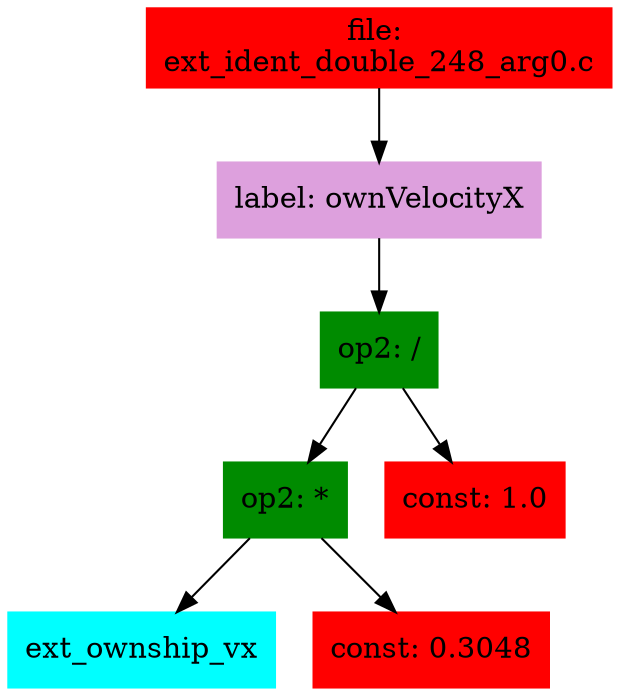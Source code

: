 digraph G {
node [shape=box]

0 [label="file: 
ext_ident_double_248_arg0.c",color=red, style=filled]
1 [label="label: ownVelocityX",color=plum, style=filled]
0 -> 1
2 [label="op2: /",color=green4, style=filled]
1 -> 2
3 [label="op2: *",color=green4, style=filled]
2 -> 3
4 [label="ext_ownship_vx",color=cyan1, style=filled]
3 -> 4
5 [label="const: 0.3048",color=red1, style=filled]
3 -> 5
6 [label="const: 1.0",color=red1, style=filled]
2 -> 6


}

